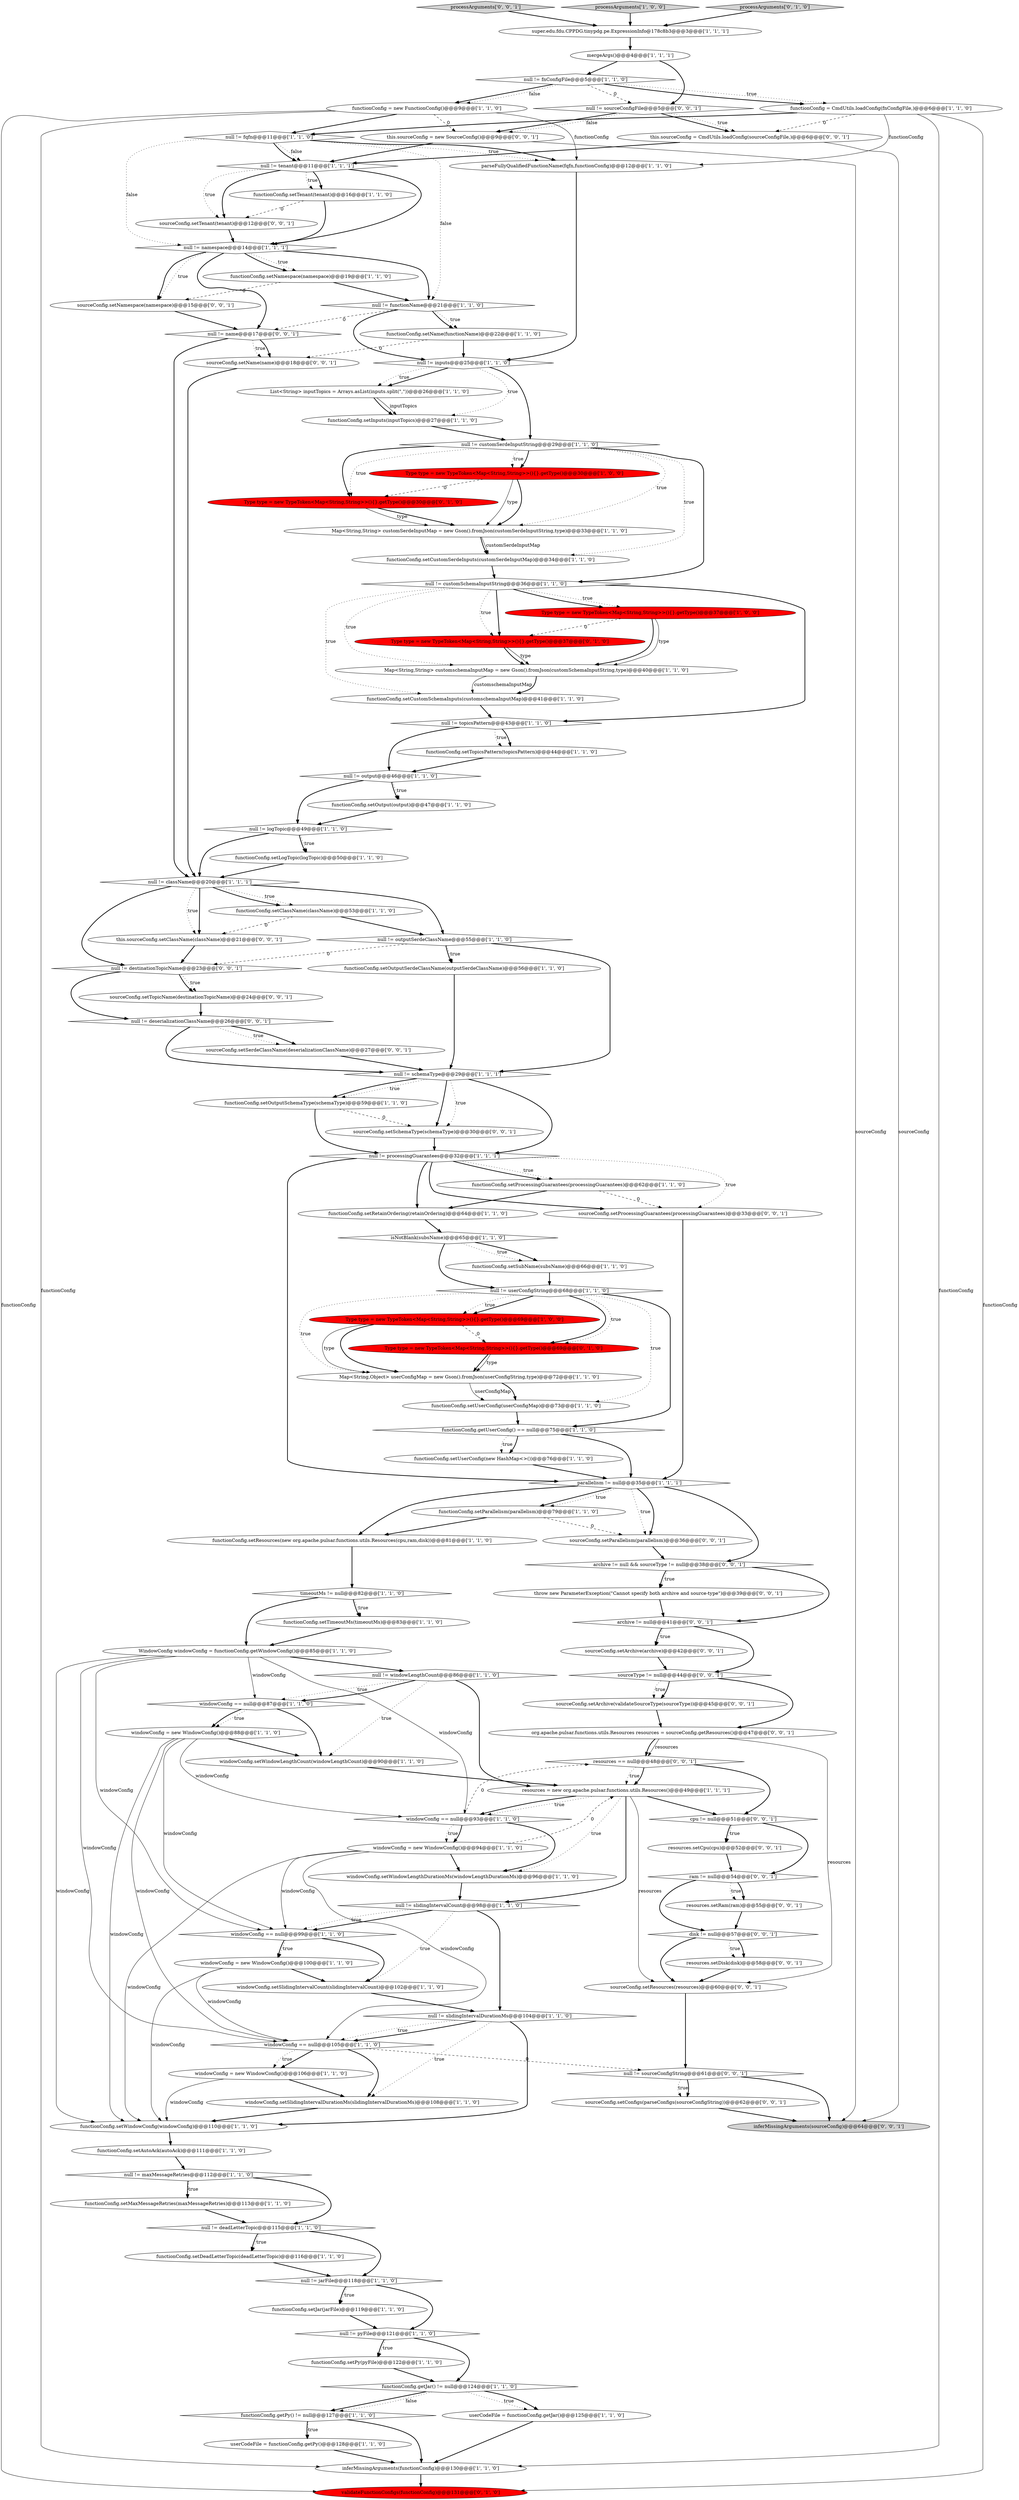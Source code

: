 digraph {
103 [style = filled, label = "processArguments['0', '0', '1']", fillcolor = lightgray, shape = diamond image = "AAA0AAABBB3BBB"];
62 [style = filled, label = "windowConfig = new WindowConfig()@@@88@@@['1', '1', '0']", fillcolor = white, shape = ellipse image = "AAA0AAABBB1BBB"];
121 [style = filled, label = "null != name@@@17@@@['0', '0', '1']", fillcolor = white, shape = diamond image = "AAA0AAABBB3BBB"];
105 [style = filled, label = "sourceType != null@@@44@@@['0', '0', '1']", fillcolor = white, shape = diamond image = "AAA0AAABBB3BBB"];
66 [style = filled, label = "windowConfig = new WindowConfig()@@@106@@@['1', '1', '0']", fillcolor = white, shape = ellipse image = "AAA0AAABBB1BBB"];
60 [style = filled, label = "null != maxMessageRetries@@@112@@@['1', '1', '0']", fillcolor = white, shape = diamond image = "AAA0AAABBB1BBB"];
28 [style = filled, label = "windowConfig = new WindowConfig()@@@100@@@['1', '1', '0']", fillcolor = white, shape = ellipse image = "AAA0AAABBB1BBB"];
55 [style = filled, label = "null != jarFile@@@118@@@['1', '1', '0']", fillcolor = white, shape = diamond image = "AAA0AAABBB1BBB"];
44 [style = filled, label = "windowConfig == null@@@87@@@['1', '1', '0']", fillcolor = white, shape = diamond image = "AAA0AAABBB1BBB"];
87 [style = filled, label = "validateFunctionConfigs(functionConfig)@@@131@@@['0', '1', '0']", fillcolor = red, shape = ellipse image = "AAA1AAABBB2BBB"];
91 [style = filled, label = "archive != null@@@41@@@['0', '0', '1']", fillcolor = white, shape = diamond image = "AAA0AAABBB3BBB"];
94 [style = filled, label = "resources.setDisk(disk)@@@58@@@['0', '0', '1']", fillcolor = white, shape = ellipse image = "AAA0AAABBB3BBB"];
58 [style = filled, label = "functionConfig.setInputs(inputTopics)@@@27@@@['1', '1', '0']", fillcolor = white, shape = ellipse image = "AAA0AAABBB1BBB"];
32 [style = filled, label = "functionConfig.setOutputSchemaType(schemaType)@@@59@@@['1', '1', '0']", fillcolor = white, shape = ellipse image = "AAA0AAABBB1BBB"];
45 [style = filled, label = "null != slidingIntervalDurationMs@@@104@@@['1', '1', '0']", fillcolor = white, shape = diamond image = "AAA0AAABBB1BBB"];
7 [style = filled, label = "isNotBlank(subsName)@@@65@@@['1', '1', '0']", fillcolor = white, shape = diamond image = "AAA0AAABBB1BBB"];
8 [style = filled, label = "null != customSerdeInputString@@@29@@@['1', '1', '0']", fillcolor = white, shape = diamond image = "AAA0AAABBB1BBB"];
15 [style = filled, label = "Map<String,String> customschemaInputMap = new Gson().fromJson(customSchemaInputString,type)@@@40@@@['1', '1', '0']", fillcolor = white, shape = ellipse image = "AAA0AAABBB1BBB"];
21 [style = filled, label = "parallelism != null@@@35@@@['1', '1', '1']", fillcolor = white, shape = diamond image = "AAA0AAABBB1BBB"];
1 [style = filled, label = "functionConfig.setDeadLetterTopic(deadLetterTopic)@@@116@@@['1', '1', '0']", fillcolor = white, shape = ellipse image = "AAA0AAABBB1BBB"];
90 [style = filled, label = "this.sourceConfig = new SourceConfig()@@@9@@@['0', '0', '1']", fillcolor = white, shape = ellipse image = "AAA0AAABBB3BBB"];
42 [style = filled, label = "null != slidingIntervalCount@@@98@@@['1', '1', '0']", fillcolor = white, shape = diamond image = "AAA0AAABBB1BBB"];
113 [style = filled, label = "sourceConfig.setParallelism(parallelism)@@@36@@@['0', '0', '1']", fillcolor = white, shape = ellipse image = "AAA0AAABBB3BBB"];
86 [style = filled, label = "Type type = new TypeToken<Map<String,String>>(){}.getType()@@@69@@@['0', '1', '0']", fillcolor = red, shape = ellipse image = "AAA1AAABBB2BBB"];
18 [style = filled, label = "null != topicsPattern@@@43@@@['1', '1', '0']", fillcolor = white, shape = diamond image = "AAA0AAABBB1BBB"];
38 [style = filled, label = "null != output@@@46@@@['1', '1', '0']", fillcolor = white, shape = diamond image = "AAA0AAABBB1BBB"];
92 [style = filled, label = "resources == null@@@48@@@['0', '0', '1']", fillcolor = white, shape = diamond image = "AAA0AAABBB3BBB"];
108 [style = filled, label = "null != sourceConfigString@@@61@@@['0', '0', '1']", fillcolor = white, shape = diamond image = "AAA0AAABBB3BBB"];
2 [style = filled, label = "functionConfig.setName(functionName)@@@22@@@['1', '1', '0']", fillcolor = white, shape = ellipse image = "AAA0AAABBB1BBB"];
65 [style = filled, label = "functionConfig.setOutput(output)@@@47@@@['1', '1', '0']", fillcolor = white, shape = ellipse image = "AAA0AAABBB1BBB"];
11 [style = filled, label = "functionConfig.setProcessingGuarantees(processingGuarantees)@@@62@@@['1', '1', '0']", fillcolor = white, shape = ellipse image = "AAA0AAABBB1BBB"];
112 [style = filled, label = "cpu != null@@@51@@@['0', '0', '1']", fillcolor = white, shape = diamond image = "AAA0AAABBB3BBB"];
95 [style = filled, label = "sourceConfig.setResources(resources)@@@60@@@['0', '0', '1']", fillcolor = white, shape = ellipse image = "AAA0AAABBB3BBB"];
23 [style = filled, label = "null != windowLengthCount@@@86@@@['1', '1', '0']", fillcolor = white, shape = diamond image = "AAA0AAABBB1BBB"];
17 [style = filled, label = "functionConfig.setCustomSerdeInputs(customSerdeInputMap)@@@34@@@['1', '1', '0']", fillcolor = white, shape = ellipse image = "AAA0AAABBB1BBB"];
9 [style = filled, label = "null != functionName@@@21@@@['1', '1', '0']", fillcolor = white, shape = diamond image = "AAA0AAABBB1BBB"];
16 [style = filled, label = "null != inputs@@@25@@@['1', '1', '0']", fillcolor = white, shape = diamond image = "AAA0AAABBB1BBB"];
97 [style = filled, label = "throw new ParameterException(\"Cannot specify both archive and source-type\")@@@39@@@['0', '0', '1']", fillcolor = white, shape = ellipse image = "AAA0AAABBB3BBB"];
98 [style = filled, label = "archive != null && sourceType != null@@@38@@@['0', '0', '1']", fillcolor = white, shape = diamond image = "AAA0AAABBB3BBB"];
30 [style = filled, label = "null != className@@@20@@@['1', '1', '1']", fillcolor = white, shape = diamond image = "AAA0AAABBB1BBB"];
123 [style = filled, label = "sourceConfig.setArchive(validateSourceType(sourceType))@@@45@@@['0', '0', '1']", fillcolor = white, shape = ellipse image = "AAA0AAABBB3BBB"];
74 [style = filled, label = "null != processingGuarantees@@@32@@@['1', '1', '1']", fillcolor = white, shape = diamond image = "AAA0AAABBB1BBB"];
41 [style = filled, label = "windowConfig = new WindowConfig()@@@94@@@['1', '1', '0']", fillcolor = white, shape = ellipse image = "AAA0AAABBB1BBB"];
111 [style = filled, label = "ram != null@@@54@@@['0', '0', '1']", fillcolor = white, shape = diamond image = "AAA0AAABBB3BBB"];
29 [style = filled, label = "functionConfig.setRetainOrdering(retainOrdering)@@@64@@@['1', '1', '0']", fillcolor = white, shape = ellipse image = "AAA0AAABBB1BBB"];
82 [style = filled, label = "windowConfig.setWindowLengthCount(windowLengthCount)@@@90@@@['1', '1', '0']", fillcolor = white, shape = ellipse image = "AAA0AAABBB1BBB"];
117 [style = filled, label = "resources.setRam(ram)@@@55@@@['0', '0', '1']", fillcolor = white, shape = ellipse image = "AAA0AAABBB3BBB"];
46 [style = filled, label = "functionConfig.setTenant(tenant)@@@16@@@['1', '1', '0']", fillcolor = white, shape = ellipse image = "AAA0AAABBB1BBB"];
4 [style = filled, label = "windowConfig.setWindowLengthDurationMs(windowLengthDurationMs)@@@96@@@['1', '1', '0']", fillcolor = white, shape = ellipse image = "AAA0AAABBB1BBB"];
85 [style = filled, label = "Type type = new TypeToken<Map<String,String>>(){}.getType()@@@37@@@['0', '1', '0']", fillcolor = red, shape = ellipse image = "AAA1AAABBB2BBB"];
54 [style = filled, label = "null != schemaType@@@29@@@['1', '1', '1']", fillcolor = white, shape = diamond image = "AAA0AAABBB1BBB"];
35 [style = filled, label = "functionConfig = CmdUtils.loadConfig(fnConfigFile,)@@@6@@@['1', '1', '0']", fillcolor = white, shape = ellipse image = "AAA0AAABBB1BBB"];
71 [style = filled, label = "functionConfig.setJar(jarFile)@@@119@@@['1', '1', '0']", fillcolor = white, shape = ellipse image = "AAA0AAABBB1BBB"];
39 [style = filled, label = "super.edu.fdu.CPPDG.tinypdg.pe.ExpressionInfo@178c8b3@@@3@@@['1', '1', '1']", fillcolor = white, shape = ellipse image = "AAA0AAABBB1BBB"];
0 [style = filled, label = "functionConfig.setAutoAck(autoAck)@@@111@@@['1', '1', '0']", fillcolor = white, shape = ellipse image = "AAA0AAABBB1BBB"];
106 [style = filled, label = "sourceConfig.setSerdeClassName(deserializationClassName)@@@27@@@['0', '0', '1']", fillcolor = white, shape = ellipse image = "AAA0AAABBB3BBB"];
40 [style = filled, label = "resources = new org.apache.pulsar.functions.utils.Resources()@@@49@@@['1', '1', '1']", fillcolor = white, shape = ellipse image = "AAA0AAABBB1BBB"];
12 [style = filled, label = "mergeArgs()@@@4@@@['1', '1', '1']", fillcolor = white, shape = ellipse image = "AAA0AAABBB1BBB"];
89 [style = filled, label = "Type type = new TypeToken<Map<String,String>>(){}.getType()@@@30@@@['0', '1', '0']", fillcolor = red, shape = ellipse image = "AAA1AAABBB2BBB"];
5 [style = filled, label = "null != pyFile@@@121@@@['1', '1', '0']", fillcolor = white, shape = diamond image = "AAA0AAABBB1BBB"];
79 [style = filled, label = "functionConfig.setUserConfig(userConfigMap)@@@73@@@['1', '1', '0']", fillcolor = white, shape = ellipse image = "AAA0AAABBB1BBB"];
63 [style = filled, label = "windowConfig == null@@@105@@@['1', '1', '0']", fillcolor = white, shape = diamond image = "AAA0AAABBB1BBB"];
77 [style = filled, label = "timeoutMs != null@@@82@@@['1', '1', '0']", fillcolor = white, shape = diamond image = "AAA0AAABBB1BBB"];
27 [style = filled, label = "Type type = new TypeToken<Map<String,String>>(){}.getType()@@@37@@@['1', '0', '0']", fillcolor = red, shape = ellipse image = "AAA1AAABBB1BBB"];
75 [style = filled, label = "functionConfig.getUserConfig() == null@@@75@@@['1', '1', '0']", fillcolor = white, shape = diamond image = "AAA0AAABBB1BBB"];
24 [style = filled, label = "null != outputSerdeClassName@@@55@@@['1', '1', '0']", fillcolor = white, shape = diamond image = "AAA0AAABBB1BBB"];
115 [style = filled, label = "sourceConfig.setNamespace(namespace)@@@15@@@['0', '0', '1']", fillcolor = white, shape = ellipse image = "AAA0AAABBB3BBB"];
61 [style = filled, label = "null != customSchemaInputString@@@36@@@['1', '1', '0']", fillcolor = white, shape = diamond image = "AAA0AAABBB1BBB"];
76 [style = filled, label = "null != fqfn@@@11@@@['1', '1', '0']", fillcolor = white, shape = diamond image = "AAA0AAABBB1BBB"];
37 [style = filled, label = "List<String> inputTopics = Arrays.asList(inputs.split(\",\"))@@@26@@@['1', '1', '0']", fillcolor = white, shape = ellipse image = "AAA0AAABBB1BBB"];
53 [style = filled, label = "null != userConfigString@@@68@@@['1', '1', '0']", fillcolor = white, shape = diamond image = "AAA0AAABBB1BBB"];
118 [style = filled, label = "this.sourceConfig.setClassName(className)@@@21@@@['0', '0', '1']", fillcolor = white, shape = ellipse image = "AAA0AAABBB3BBB"];
50 [style = filled, label = "functionConfig.setWindowConfig(windowConfig)@@@110@@@['1', '1', '0']", fillcolor = white, shape = ellipse image = "AAA0AAABBB1BBB"];
109 [style = filled, label = "sourceConfig.setConfigs(parseConfigs(sourceConfigString))@@@62@@@['0', '0', '1']", fillcolor = white, shape = ellipse image = "AAA0AAABBB3BBB"];
59 [style = filled, label = "Map<String,Object> userConfigMap = new Gson().fromJson(userConfigString,type)@@@72@@@['1', '1', '0']", fillcolor = white, shape = ellipse image = "AAA0AAABBB1BBB"];
122 [style = filled, label = "sourceConfig.setTopicName(destinationTopicName)@@@24@@@['0', '0', '1']", fillcolor = white, shape = ellipse image = "AAA0AAABBB3BBB"];
99 [style = filled, label = "disk != null@@@57@@@['0', '0', '1']", fillcolor = white, shape = diamond image = "AAA0AAABBB3BBB"];
14 [style = filled, label = "functionConfig.setMaxMessageRetries(maxMessageRetries)@@@113@@@['1', '1', '0']", fillcolor = white, shape = ellipse image = "AAA0AAABBB1BBB"];
107 [style = filled, label = "null != deserializationClassName@@@26@@@['0', '0', '1']", fillcolor = white, shape = diamond image = "AAA0AAABBB3BBB"];
57 [style = filled, label = "functionConfig.setPy(pyFile)@@@122@@@['1', '1', '0']", fillcolor = white, shape = ellipse image = "AAA0AAABBB1BBB"];
67 [style = filled, label = "functionConfig.getJar() != null@@@124@@@['1', '1', '0']", fillcolor = white, shape = diamond image = "AAA0AAABBB1BBB"];
43 [style = filled, label = "functionConfig.setOutputSerdeClassName(outputSerdeClassName)@@@56@@@['1', '1', '0']", fillcolor = white, shape = ellipse image = "AAA0AAABBB1BBB"];
80 [style = filled, label = "functionConfig.getPy() != null@@@127@@@['1', '1', '0']", fillcolor = white, shape = diamond image = "AAA0AAABBB1BBB"];
64 [style = filled, label = "null != logTopic@@@49@@@['1', '1', '0']", fillcolor = white, shape = diamond image = "AAA0AAABBB1BBB"];
114 [style = filled, label = "this.sourceConfig = CmdUtils.loadConfig(sourceConfigFile,)@@@6@@@['0', '0', '1']", fillcolor = white, shape = ellipse image = "AAA0AAABBB3BBB"];
120 [style = filled, label = "inferMissingArguments(sourceConfig)@@@64@@@['0', '0', '1']", fillcolor = lightgray, shape = ellipse image = "AAA0AAABBB3BBB"];
78 [style = filled, label = "functionConfig.setCustomSchemaInputs(customschemaInputMap)@@@41@@@['1', '1', '0']", fillcolor = white, shape = ellipse image = "AAA0AAABBB1BBB"];
102 [style = filled, label = "org.apache.pulsar.functions.utils.Resources resources = sourceConfig.getResources()@@@47@@@['0', '0', '1']", fillcolor = white, shape = ellipse image = "AAA0AAABBB3BBB"];
84 [style = filled, label = "functionConfig.setLogTopic(logTopic)@@@50@@@['1', '1', '0']", fillcolor = white, shape = ellipse image = "AAA0AAABBB1BBB"];
20 [style = filled, label = "userCodeFile = functionConfig.getPy()@@@128@@@['1', '1', '0']", fillcolor = white, shape = ellipse image = "AAA0AAABBB1BBB"];
52 [style = filled, label = "null != deadLetterTopic@@@115@@@['1', '1', '0']", fillcolor = white, shape = diamond image = "AAA0AAABBB1BBB"];
81 [style = filled, label = "functionConfig.setTopicsPattern(topicsPattern)@@@44@@@['1', '1', '0']", fillcolor = white, shape = ellipse image = "AAA0AAABBB1BBB"];
56 [style = filled, label = "Map<String,String> customSerdeInputMap = new Gson().fromJson(customSerdeInputString,type)@@@33@@@['1', '1', '0']", fillcolor = white, shape = ellipse image = "AAA0AAABBB1BBB"];
69 [style = filled, label = "processArguments['1', '0', '0']", fillcolor = lightgray, shape = diamond image = "AAA0AAABBB1BBB"];
70 [style = filled, label = "windowConfig == null@@@93@@@['1', '1', '0']", fillcolor = white, shape = diamond image = "AAA0AAABBB1BBB"];
36 [style = filled, label = "null != namespace@@@14@@@['1', '1', '1']", fillcolor = white, shape = diamond image = "AAA0AAABBB1BBB"];
110 [style = filled, label = "sourceConfig.setProcessingGuarantees(processingGuarantees)@@@33@@@['0', '0', '1']", fillcolor = white, shape = ellipse image = "AAA0AAABBB3BBB"];
34 [style = filled, label = "functionConfig.setSubName(subsName)@@@66@@@['1', '1', '0']", fillcolor = white, shape = ellipse image = "AAA0AAABBB1BBB"];
88 [style = filled, label = "processArguments['0', '1', '0']", fillcolor = lightgray, shape = diamond image = "AAA0AAABBB2BBB"];
22 [style = filled, label = "null != fnConfigFile@@@5@@@['1', '1', '0']", fillcolor = white, shape = diamond image = "AAA0AAABBB1BBB"];
104 [style = filled, label = "null != sourceConfigFile@@@5@@@['0', '0', '1']", fillcolor = white, shape = diamond image = "AAA0AAABBB3BBB"];
100 [style = filled, label = "sourceConfig.setName(name)@@@18@@@['0', '0', '1']", fillcolor = white, shape = ellipse image = "AAA0AAABBB3BBB"];
19 [style = filled, label = "userCodeFile = functionConfig.getJar()@@@125@@@['1', '1', '0']", fillcolor = white, shape = ellipse image = "AAA0AAABBB1BBB"];
93 [style = filled, label = "resources.setCpu(cpu)@@@52@@@['0', '0', '1']", fillcolor = white, shape = ellipse image = "AAA0AAABBB3BBB"];
68 [style = filled, label = "windowConfig == null@@@99@@@['1', '1', '0']", fillcolor = white, shape = diamond image = "AAA0AAABBB1BBB"];
13 [style = filled, label = "WindowConfig windowConfig = functionConfig.getWindowConfig()@@@85@@@['1', '1', '0']", fillcolor = white, shape = ellipse image = "AAA0AAABBB1BBB"];
6 [style = filled, label = "parseFullyQualifiedFunctionName(fqfn,functionConfig)@@@12@@@['1', '1', '0']", fillcolor = white, shape = ellipse image = "AAA0AAABBB1BBB"];
33 [style = filled, label = "functionConfig.setClassName(className)@@@53@@@['1', '1', '0']", fillcolor = white, shape = ellipse image = "AAA0AAABBB1BBB"];
73 [style = filled, label = "functionConfig.setNamespace(namespace)@@@19@@@['1', '1', '0']", fillcolor = white, shape = ellipse image = "AAA0AAABBB1BBB"];
51 [style = filled, label = "inferMissingArguments(functionConfig)@@@130@@@['1', '1', '0']", fillcolor = white, shape = ellipse image = "AAA0AAABBB1BBB"];
72 [style = filled, label = "windowConfig.setSlidingIntervalCount(slidingIntervalCount)@@@102@@@['1', '1', '0']", fillcolor = white, shape = ellipse image = "AAA0AAABBB1BBB"];
83 [style = filled, label = "null != tenant@@@11@@@['1', '1', '1']", fillcolor = white, shape = diamond image = "AAA0AAABBB1BBB"];
101 [style = filled, label = "sourceConfig.setSchemaType(schemaType)@@@30@@@['0', '0', '1']", fillcolor = white, shape = ellipse image = "AAA0AAABBB3BBB"];
119 [style = filled, label = "null != destinationTopicName@@@23@@@['0', '0', '1']", fillcolor = white, shape = diamond image = "AAA0AAABBB3BBB"];
96 [style = filled, label = "sourceConfig.setArchive(archive)@@@42@@@['0', '0', '1']", fillcolor = white, shape = ellipse image = "AAA0AAABBB3BBB"];
47 [style = filled, label = "Type type = new TypeToken<Map<String,String>>(){}.getType()@@@30@@@['1', '0', '0']", fillcolor = red, shape = ellipse image = "AAA1AAABBB1BBB"];
26 [style = filled, label = "functionConfig.setParallelism(parallelism)@@@79@@@['1', '1', '0']", fillcolor = white, shape = ellipse image = "AAA0AAABBB1BBB"];
48 [style = filled, label = "Type type = new TypeToken<Map<String,String>>(){}.getType()@@@69@@@['1', '0', '0']", fillcolor = red, shape = ellipse image = "AAA1AAABBB1BBB"];
3 [style = filled, label = "functionConfig.setTimeoutMs(timeoutMs)@@@83@@@['1', '1', '0']", fillcolor = white, shape = ellipse image = "AAA0AAABBB1BBB"];
25 [style = filled, label = "functionConfig.setUserConfig(new HashMap<>())@@@76@@@['1', '1', '0']", fillcolor = white, shape = ellipse image = "AAA0AAABBB1BBB"];
10 [style = filled, label = "functionConfig = new FunctionConfig()@@@9@@@['1', '1', '0']", fillcolor = white, shape = ellipse image = "AAA0AAABBB1BBB"];
49 [style = filled, label = "functionConfig.setResources(new org.apache.pulsar.functions.utils.Resources(cpu,ram,disk))@@@81@@@['1', '1', '0']", fillcolor = white, shape = ellipse image = "AAA0AAABBB1BBB"];
116 [style = filled, label = "sourceConfig.setTenant(tenant)@@@12@@@['0', '0', '1']", fillcolor = white, shape = ellipse image = "AAA0AAABBB3BBB"];
31 [style = filled, label = "windowConfig.setSlidingIntervalDurationMs(slidingIntervalDurationMs)@@@108@@@['1', '1', '0']", fillcolor = white, shape = ellipse image = "AAA0AAABBB1BBB"];
38->64 [style = bold, label=""];
52->1 [style = bold, label=""];
15->78 [style = solid, label="customschemaInputMap"];
16->37 [style = bold, label=""];
81->38 [style = bold, label=""];
45->63 [style = dotted, label="true"];
36->115 [style = dotted, label="true"];
46->116 [style = dashed, label="0"];
1->55 [style = bold, label=""];
13->70 [style = solid, label="windowConfig"];
90->83 [style = bold, label=""];
42->45 [style = bold, label=""];
70->41 [style = dotted, label="true"];
21->98 [style = bold, label=""];
91->96 [style = bold, label=""];
7->34 [style = dotted, label="true"];
11->110 [style = dashed, label="0"];
115->121 [style = bold, label=""];
99->94 [style = bold, label=""];
76->36 [style = dotted, label="false"];
8->89 [style = bold, label=""];
24->43 [style = dotted, label="true"];
13->63 [style = solid, label="windowConfig"];
11->29 [style = bold, label=""];
40->70 [style = dotted, label="true"];
53->59 [style = dotted, label="true"];
5->57 [style = dotted, label="true"];
68->28 [style = dotted, label="true"];
80->20 [style = dotted, label="true"];
73->9 [style = bold, label=""];
44->82 [style = bold, label=""];
52->55 [style = bold, label=""];
76->6 [style = dotted, label="true"];
24->43 [style = bold, label=""];
83->116 [style = dotted, label="true"];
74->21 [style = bold, label=""];
9->16 [style = bold, label=""];
27->15 [style = bold, label=""];
104->90 [style = bold, label=""];
116->36 [style = bold, label=""];
91->96 [style = dotted, label="true"];
70->92 [style = dashed, label="0"];
10->76 [style = bold, label=""];
31->50 [style = bold, label=""];
91->105 [style = bold, label=""];
21->26 [style = bold, label=""];
63->66 [style = bold, label=""];
123->102 [style = bold, label=""];
75->21 [style = bold, label=""];
23->44 [style = dotted, label="true"];
57->67 [style = bold, label=""];
10->6 [style = solid, label="functionConfig"];
63->31 [style = bold, label=""];
21->26 [style = dotted, label="true"];
36->121 [style = bold, label=""];
13->50 [style = solid, label="windowConfig"];
61->27 [style = dotted, label="true"];
108->120 [style = bold, label=""];
54->101 [style = dotted, label="true"];
41->68 [style = solid, label="windowConfig"];
8->47 [style = bold, label=""];
66->31 [style = bold, label=""];
22->104 [style = dashed, label="0"];
66->50 [style = solid, label="windowConfig"];
89->56 [style = bold, label=""];
22->35 [style = dotted, label="true"];
36->73 [style = dotted, label="true"];
67->19 [style = dotted, label="true"];
119->107 [style = bold, label=""];
16->58 [style = dotted, label="true"];
83->46 [style = dotted, label="true"];
53->75 [style = bold, label=""];
60->14 [style = dotted, label="true"];
21->113 [style = dotted, label="true"];
41->40 [style = dashed, label="0"];
27->15 [style = solid, label="type"];
12->22 [style = bold, label=""];
25->21 [style = bold, label=""];
53->48 [style = bold, label=""];
23->44 [style = bold, label=""];
67->19 [style = bold, label=""];
34->53 [style = bold, label=""];
18->38 [style = bold, label=""];
64->84 [style = bold, label=""];
2->16 [style = bold, label=""];
30->33 [style = dotted, label="true"];
53->79 [style = dotted, label="true"];
92->40 [style = dotted, label="true"];
53->48 [style = dotted, label="true"];
35->51 [style = solid, label="functionConfig"];
98->91 [style = bold, label=""];
36->9 [style = bold, label=""];
80->20 [style = bold, label=""];
45->63 [style = bold, label=""];
68->72 [style = bold, label=""];
86->59 [style = bold, label=""];
64->84 [style = dotted, label="true"];
114->120 [style = solid, label="sourceConfig"];
9->2 [style = bold, label=""];
55->71 [style = dotted, label="true"];
37->58 [style = bold, label=""];
62->82 [style = bold, label=""];
112->93 [style = bold, label=""];
44->62 [style = dotted, label="true"];
62->50 [style = solid, label="windowConfig"];
98->97 [style = bold, label=""];
74->110 [style = bold, label=""];
8->17 [style = dotted, label="true"];
76->83 [style = dotted, label="false"];
42->68 [style = bold, label=""];
100->30 [style = bold, label=""];
26->49 [style = bold, label=""];
41->4 [style = bold, label=""];
72->45 [style = bold, label=""];
92->40 [style = bold, label=""];
46->36 [style = bold, label=""];
94->95 [style = bold, label=""];
105->123 [style = dotted, label="true"];
97->91 [style = bold, label=""];
28->50 [style = solid, label="windowConfig"];
55->5 [style = bold, label=""];
53->86 [style = bold, label=""];
121->30 [style = bold, label=""];
86->59 [style = solid, label="type"];
99->95 [style = bold, label=""];
30->118 [style = bold, label=""];
28->63 [style = solid, label="windowConfig"];
8->61 [style = bold, label=""];
118->119 [style = bold, label=""];
15->78 [style = bold, label=""];
5->57 [style = bold, label=""];
24->119 [style = dashed, label="0"];
12->104 [style = bold, label=""];
112->111 [style = bold, label=""];
114->83 [style = bold, label=""];
73->115 [style = dashed, label="0"];
54->74 [style = bold, label=""];
38->65 [style = bold, label=""];
49->77 [style = bold, label=""];
61->18 [style = bold, label=""];
38->65 [style = dotted, label="true"];
39->12 [style = bold, label=""];
105->123 [style = bold, label=""];
30->119 [style = bold, label=""];
14->52 [style = bold, label=""];
61->27 [style = bold, label=""];
62->68 [style = solid, label="windowConfig"];
74->11 [style = bold, label=""];
33->118 [style = dashed, label="0"];
56->17 [style = solid, label="customSerdeInputMap"];
106->54 [style = bold, label=""];
41->63 [style = solid, label="windowConfig"];
28->72 [style = bold, label=""];
61->85 [style = dotted, label="true"];
122->107 [style = bold, label=""];
45->31 [style = dotted, label="true"];
104->114 [style = bold, label=""];
30->24 [style = bold, label=""];
67->80 [style = bold, label=""];
117->99 [style = bold, label=""];
76->9 [style = dotted, label="false"];
47->56 [style = solid, label="type"];
84->30 [style = bold, label=""];
44->62 [style = bold, label=""];
88->39 [style = bold, label=""];
30->33 [style = bold, label=""];
16->8 [style = bold, label=""];
47->56 [style = bold, label=""];
102->95 [style = solid, label="resources"];
18->81 [style = dotted, label="true"];
58->8 [style = bold, label=""];
55->71 [style = bold, label=""];
13->44 [style = solid, label="windowConfig"];
10->51 [style = solid, label="functionConfig"];
48->59 [style = solid, label="type"];
102->92 [style = bold, label=""];
83->36 [style = bold, label=""];
61->15 [style = dotted, label="true"];
40->4 [style = dotted, label="true"];
59->79 [style = solid, label="userConfigMap"];
36->73 [style = bold, label=""];
61->78 [style = dotted, label="true"];
13->68 [style = solid, label="windowConfig"];
71->5 [style = bold, label=""];
27->85 [style = dashed, label="0"];
2->100 [style = dashed, label="0"];
62->63 [style = solid, label="windowConfig"];
63->108 [style = dashed, label="0"];
54->101 [style = bold, label=""];
18->81 [style = bold, label=""];
80->51 [style = bold, label=""];
41->50 [style = solid, label="windowConfig"];
119->122 [style = dotted, label="true"];
113->98 [style = bold, label=""];
102->92 [style = solid, label="resources"];
26->113 [style = dashed, label="0"];
89->56 [style = solid, label="type"];
98->97 [style = dotted, label="true"];
35->87 [style = solid, label="functionConfig"];
60->14 [style = bold, label=""];
5->67 [style = bold, label=""];
35->76 [style = bold, label=""];
111->99 [style = bold, label=""];
121->100 [style = dotted, label="true"];
112->93 [style = dotted, label="true"];
33->24 [style = bold, label=""];
50->0 [style = bold, label=""];
93->111 [style = bold, label=""];
8->89 [style = dotted, label="true"];
35->114 [style = dashed, label="0"];
78->18 [style = bold, label=""];
22->10 [style = bold, label=""];
79->75 [style = bold, label=""];
20->51 [style = bold, label=""];
121->100 [style = bold, label=""];
70->4 [style = bold, label=""];
107->106 [style = bold, label=""];
9->121 [style = dashed, label="0"];
21->49 [style = bold, label=""];
108->109 [style = dotted, label="true"];
75->25 [style = bold, label=""];
64->30 [style = bold, label=""];
82->40 [style = bold, label=""];
63->66 [style = dotted, label="true"];
60->52 [style = bold, label=""];
19->51 [style = bold, label=""];
22->35 [style = bold, label=""];
68->28 [style = bold, label=""];
43->54 [style = bold, label=""];
77->13 [style = bold, label=""];
54->32 [style = dotted, label="true"];
32->101 [style = dashed, label="0"];
92->112 [style = bold, label=""];
40->95 [style = solid, label="resources"];
77->3 [style = bold, label=""];
105->102 [style = bold, label=""];
59->79 [style = bold, label=""];
95->108 [style = bold, label=""];
48->59 [style = bold, label=""];
42->72 [style = dotted, label="true"];
40->70 [style = bold, label=""];
32->74 [style = bold, label=""];
17->61 [style = bold, label=""];
61->85 [style = bold, label=""];
107->54 [style = bold, label=""];
16->37 [style = dotted, label="true"];
107->106 [style = dotted, label="true"];
62->70 [style = solid, label="windowConfig"];
74->29 [style = bold, label=""];
111->117 [style = dotted, label="true"];
85->15 [style = solid, label="type"];
104->114 [style = dotted, label="true"];
37->58 [style = solid, label="inputTopics"];
83->116 [style = bold, label=""];
52->1 [style = dotted, label="true"];
65->64 [style = bold, label=""];
103->39 [style = bold, label=""];
4->42 [style = bold, label=""];
74->11 [style = dotted, label="true"];
108->109 [style = bold, label=""];
90->120 [style = solid, label="sourceConfig"];
30->118 [style = dotted, label="true"];
47->89 [style = dashed, label="0"];
67->80 [style = dotted, label="false"];
76->6 [style = bold, label=""];
75->25 [style = dotted, label="true"];
104->90 [style = dotted, label="false"];
83->46 [style = bold, label=""];
56->17 [style = bold, label=""];
24->54 [style = bold, label=""];
8->47 [style = dotted, label="true"];
76->83 [style = bold, label=""];
119->122 [style = bold, label=""];
70->41 [style = bold, label=""];
23->82 [style = dotted, label="true"];
10->90 [style = dashed, label="0"];
7->34 [style = bold, label=""];
0->60 [style = bold, label=""];
53->86 [style = dotted, label="true"];
99->94 [style = dotted, label="true"];
6->16 [style = bold, label=""];
23->40 [style = bold, label=""];
45->50 [style = bold, label=""];
96->105 [style = bold, label=""];
111->117 [style = bold, label=""];
9->2 [style = dotted, label="true"];
42->68 [style = dotted, label="true"];
10->87 [style = solid, label="functionConfig"];
48->86 [style = dashed, label="0"];
13->23 [style = bold, label=""];
3->13 [style = bold, label=""];
54->32 [style = bold, label=""];
29->7 [style = bold, label=""];
22->10 [style = dotted, label="false"];
36->115 [style = bold, label=""];
8->56 [style = dotted, label="true"];
74->110 [style = dotted, label="true"];
85->15 [style = bold, label=""];
69->39 [style = bold, label=""];
40->112 [style = bold, label=""];
35->6 [style = solid, label="functionConfig"];
109->120 [style = bold, label=""];
110->21 [style = bold, label=""];
40->42 [style = bold, label=""];
51->87 [style = bold, label=""];
101->74 [style = bold, label=""];
7->53 [style = bold, label=""];
77->3 [style = dotted, label="true"];
21->113 [style = bold, label=""];
}
